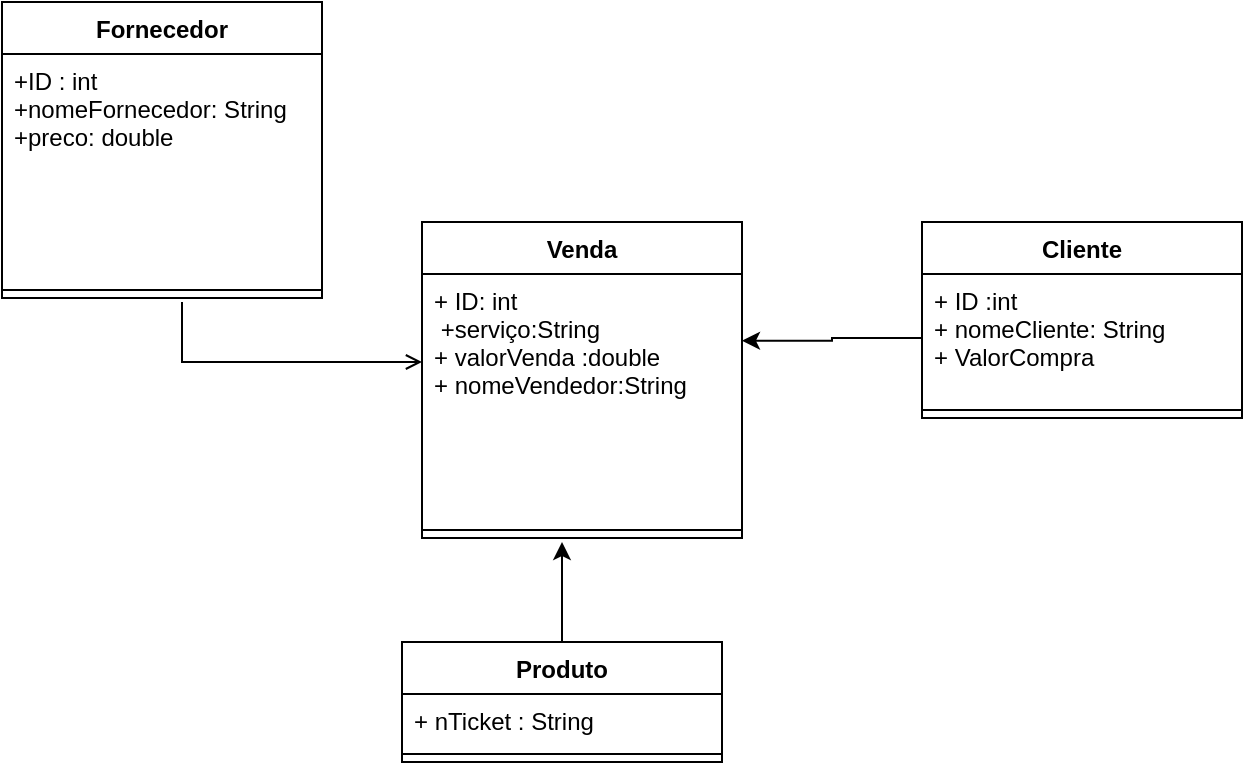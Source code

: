 <mxfile version="16.1.2" type="device"><diagram id="C5RBs43oDa-KdzZeNtuy" name="Page-1"><mxGraphModel dx="782" dy="539" grid="1" gridSize="10" guides="1" tooltips="1" connect="1" arrows="1" fold="1" page="1" pageScale="1" pageWidth="827" pageHeight="1169" math="0" shadow="0"><root><mxCell id="WIyWlLk6GJQsqaUBKTNV-0"/><mxCell id="WIyWlLk6GJQsqaUBKTNV-1" parent="WIyWlLk6GJQsqaUBKTNV-0"/><mxCell id="zkfFHV4jXpPFQw0GAbJ--26" value="" style="endArrow=open;shadow=0;strokeWidth=1;rounded=0;endFill=1;edgeStyle=elbowEdgeStyle;elbow=vertical;" parent="WIyWlLk6GJQsqaUBKTNV-1" edge="1"><mxGeometry x="0.5" y="41" relative="1" as="geometry"><mxPoint x="170" y="230" as="sourcePoint"/><mxPoint x="290" y="260" as="targetPoint"/><mxPoint x="-40" y="32" as="offset"/><Array as="points"><mxPoint x="170" y="260"/><mxPoint x="200" y="250"/><mxPoint x="380" y="160"/></Array></mxGeometry></mxCell><mxCell id="PhSyAF4XX6iHk-vaAXH5-1" value="Venda&#10;" style="swimlane;fontStyle=1;align=center;verticalAlign=top;childLayout=stackLayout;horizontal=1;startSize=26;horizontalStack=0;resizeParent=1;resizeParentMax=0;resizeLast=0;collapsible=1;marginBottom=0;" parent="WIyWlLk6GJQsqaUBKTNV-1" vertex="1"><mxGeometry x="290" y="190" width="160" height="158" as="geometry"/></mxCell><mxCell id="PhSyAF4XX6iHk-vaAXH5-2" value="+ ID: int&#10; +serviço:String&#10;+ valorVenda :double&#10;+ nomeVendedor:String&#10;" style="text;strokeColor=none;fillColor=none;align=left;verticalAlign=top;spacingLeft=4;spacingRight=4;overflow=hidden;rotatable=0;points=[[0,0.5],[1,0.5]];portConstraint=eastwest;" parent="PhSyAF4XX6iHk-vaAXH5-1" vertex="1"><mxGeometry y="26" width="160" height="124" as="geometry"/></mxCell><mxCell id="PhSyAF4XX6iHk-vaAXH5-3" value="" style="line;strokeWidth=1;fillColor=none;align=left;verticalAlign=middle;spacingTop=-1;spacingLeft=3;spacingRight=3;rotatable=0;labelPosition=right;points=[];portConstraint=eastwest;" parent="PhSyAF4XX6iHk-vaAXH5-1" vertex="1"><mxGeometry y="150" width="160" height="8" as="geometry"/></mxCell><mxCell id="PhSyAF4XX6iHk-vaAXH5-6" value="Fornecedor" style="swimlane;fontStyle=1;align=center;verticalAlign=top;childLayout=stackLayout;horizontal=1;startSize=26;horizontalStack=0;resizeParent=1;resizeParentMax=0;resizeLast=0;collapsible=1;marginBottom=0;" parent="WIyWlLk6GJQsqaUBKTNV-1" vertex="1"><mxGeometry x="80" y="80" width="160" height="148" as="geometry"/></mxCell><mxCell id="PhSyAF4XX6iHk-vaAXH5-7" value="+ID : int&#10;+nomeFornecedor: String&#10;+preco: double" style="text;strokeColor=none;fillColor=none;align=left;verticalAlign=top;spacingLeft=4;spacingRight=4;overflow=hidden;rotatable=0;points=[[0,0.5],[1,0.5]];portConstraint=eastwest;" parent="PhSyAF4XX6iHk-vaAXH5-6" vertex="1"><mxGeometry y="26" width="160" height="114" as="geometry"/></mxCell><mxCell id="PhSyAF4XX6iHk-vaAXH5-8" value="" style="line;strokeWidth=1;fillColor=none;align=left;verticalAlign=middle;spacingTop=-1;spacingLeft=3;spacingRight=3;rotatable=0;labelPosition=right;points=[];portConstraint=eastwest;" parent="PhSyAF4XX6iHk-vaAXH5-6" vertex="1"><mxGeometry y="140" width="160" height="8" as="geometry"/></mxCell><mxCell id="PhSyAF4XX6iHk-vaAXH5-10" value="Cliente" style="swimlane;fontStyle=1;align=center;verticalAlign=top;childLayout=stackLayout;horizontal=1;startSize=26;horizontalStack=0;resizeParent=1;resizeParentMax=0;resizeLast=0;collapsible=1;marginBottom=0;" parent="WIyWlLk6GJQsqaUBKTNV-1" vertex="1"><mxGeometry x="540" y="190" width="160" height="98" as="geometry"/></mxCell><mxCell id="PhSyAF4XX6iHk-vaAXH5-11" value="+ ID :int&#10;+ nomeCliente: String&#10;+ ValorCompra" style="text;strokeColor=none;fillColor=none;align=left;verticalAlign=top;spacingLeft=4;spacingRight=4;overflow=hidden;rotatable=0;points=[[0,0.5],[1,0.5]];portConstraint=eastwest;" parent="PhSyAF4XX6iHk-vaAXH5-10" vertex="1"><mxGeometry y="26" width="160" height="64" as="geometry"/></mxCell><mxCell id="PhSyAF4XX6iHk-vaAXH5-12" value="" style="line;strokeWidth=1;fillColor=none;align=left;verticalAlign=middle;spacingTop=-1;spacingLeft=3;spacingRight=3;rotatable=0;labelPosition=right;points=[];portConstraint=eastwest;" parent="PhSyAF4XX6iHk-vaAXH5-10" vertex="1"><mxGeometry y="90" width="160" height="8" as="geometry"/></mxCell><mxCell id="PhSyAF4XX6iHk-vaAXH5-14" style="edgeStyle=orthogonalEdgeStyle;rounded=0;orthogonalLoop=1;jettySize=auto;html=1;entryX=1;entryY=0.269;entryDx=0;entryDy=0;entryPerimeter=0;" parent="WIyWlLk6GJQsqaUBKTNV-1" source="PhSyAF4XX6iHk-vaAXH5-11" target="PhSyAF4XX6iHk-vaAXH5-2" edge="1"><mxGeometry relative="1" as="geometry"/></mxCell><mxCell id="tYd0iw8sMzVGZCu93Zzp-4" style="edgeStyle=orthogonalEdgeStyle;rounded=0;orthogonalLoop=1;jettySize=auto;html=1;" edge="1" parent="WIyWlLk6GJQsqaUBKTNV-1" source="tYd0iw8sMzVGZCu93Zzp-0"><mxGeometry relative="1" as="geometry"><mxPoint x="360" y="350" as="targetPoint"/></mxGeometry></mxCell><mxCell id="tYd0iw8sMzVGZCu93Zzp-0" value="Produto" style="swimlane;fontStyle=1;align=center;verticalAlign=top;childLayout=stackLayout;horizontal=1;startSize=26;horizontalStack=0;resizeParent=1;resizeParentMax=0;resizeLast=0;collapsible=1;marginBottom=0;" vertex="1" parent="WIyWlLk6GJQsqaUBKTNV-1"><mxGeometry x="280" y="400" width="160" height="60" as="geometry"/></mxCell><mxCell id="tYd0iw8sMzVGZCu93Zzp-1" value="+ nTicket : String" style="text;strokeColor=none;fillColor=none;align=left;verticalAlign=top;spacingLeft=4;spacingRight=4;overflow=hidden;rotatable=0;points=[[0,0.5],[1,0.5]];portConstraint=eastwest;" vertex="1" parent="tYd0iw8sMzVGZCu93Zzp-0"><mxGeometry y="26" width="160" height="26" as="geometry"/></mxCell><mxCell id="tYd0iw8sMzVGZCu93Zzp-2" value="" style="line;strokeWidth=1;fillColor=none;align=left;verticalAlign=middle;spacingTop=-1;spacingLeft=3;spacingRight=3;rotatable=0;labelPosition=right;points=[];portConstraint=eastwest;" vertex="1" parent="tYd0iw8sMzVGZCu93Zzp-0"><mxGeometry y="52" width="160" height="8" as="geometry"/></mxCell></root></mxGraphModel></diagram></mxfile>